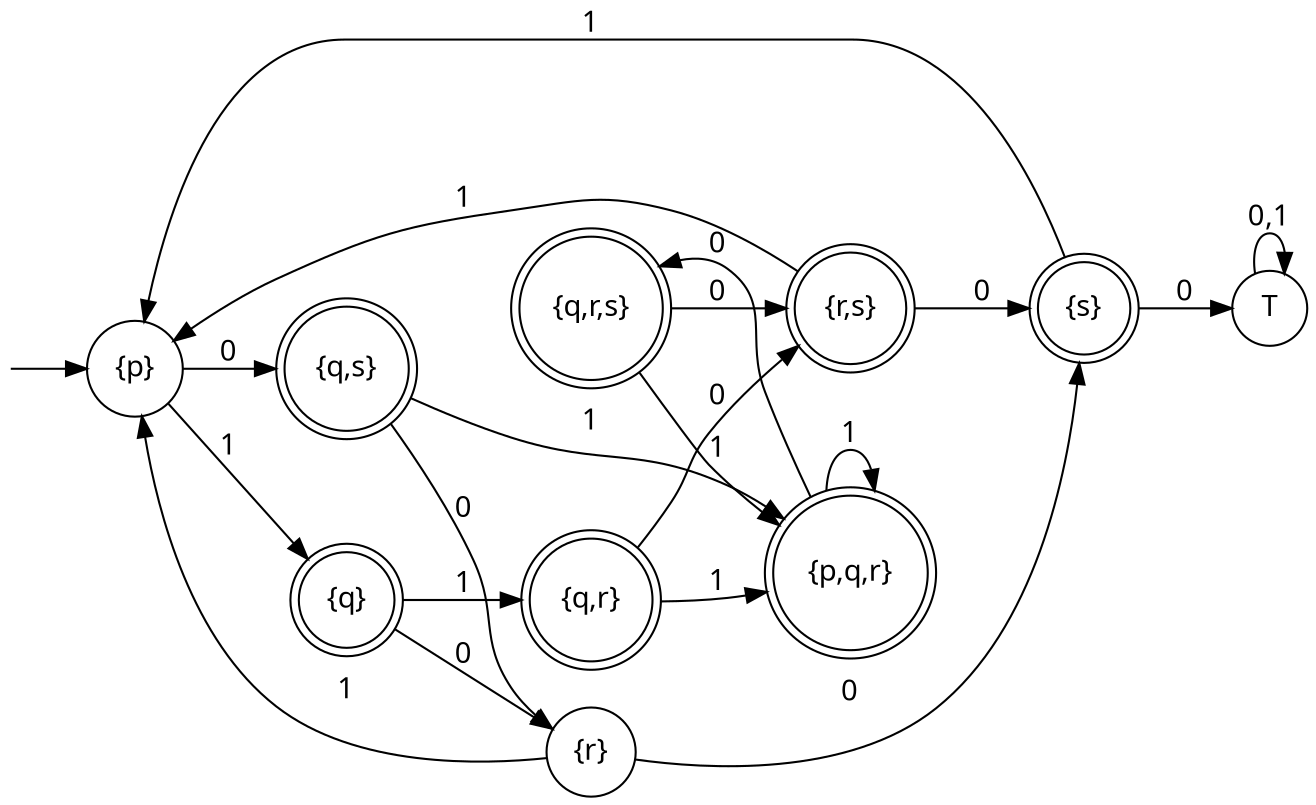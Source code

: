 digraph ej01c_afd {
	dpi=300
    rankdir=LR
	fontname="Ubuntu Mono"
	node [fontname="Ubuntu Mono"]
	edge [fontname="Ubuntu Mono"]
	node [shape=doublecircle]; "{q,s}" "{q}" "{p,q,r}" "{q,r}" "{s}" "{q,r,s}" "{r,s}"
	node [shape=circle]
	start [label="", shape=none, width=0, height=0]
	start -> "{p}"
	"{p}" -> "{q,s}" [label="0"]
	"{p}" -> "{q}" [label="1"]
	"{q,s}" -> "{r}" [label="0", constraint=false]
	"{q,s}" -> "{p,q,r}" [label="1", constraint=false]
	"{q}" -> "{r}" [label="0"]
	"{q}" -> "{q,r}" [label="1"]
	"{r}" -> "{s}" [label="0"]
	"{r}" -> "{p}" [label="1"]
	"{p,q,r}" -> "{q,r,s}" [label="0", constraint=false]
	"{p,q,r}" -> "{p,q,r}" [label="1", constraint=false]
	"{q,r}" -> "{r,s}" [label="0"]
	"{q,r}" -> "{p,q,r}" [label="1"]
	"{s}" -> T [label="0"]
	"{s}" -> "{p}" [label="1"]
	"{q,r,s}" -> "{r,s}" [label="0"]
	"{q,r,s}" -> "{p,q,r}" [label="1"]
	"{r,s}" -> "{s}" [label="0"]
	"{r,s}" -> "{p}" [label="1"]
	"T" -> "T" [label="0,1"]
}
